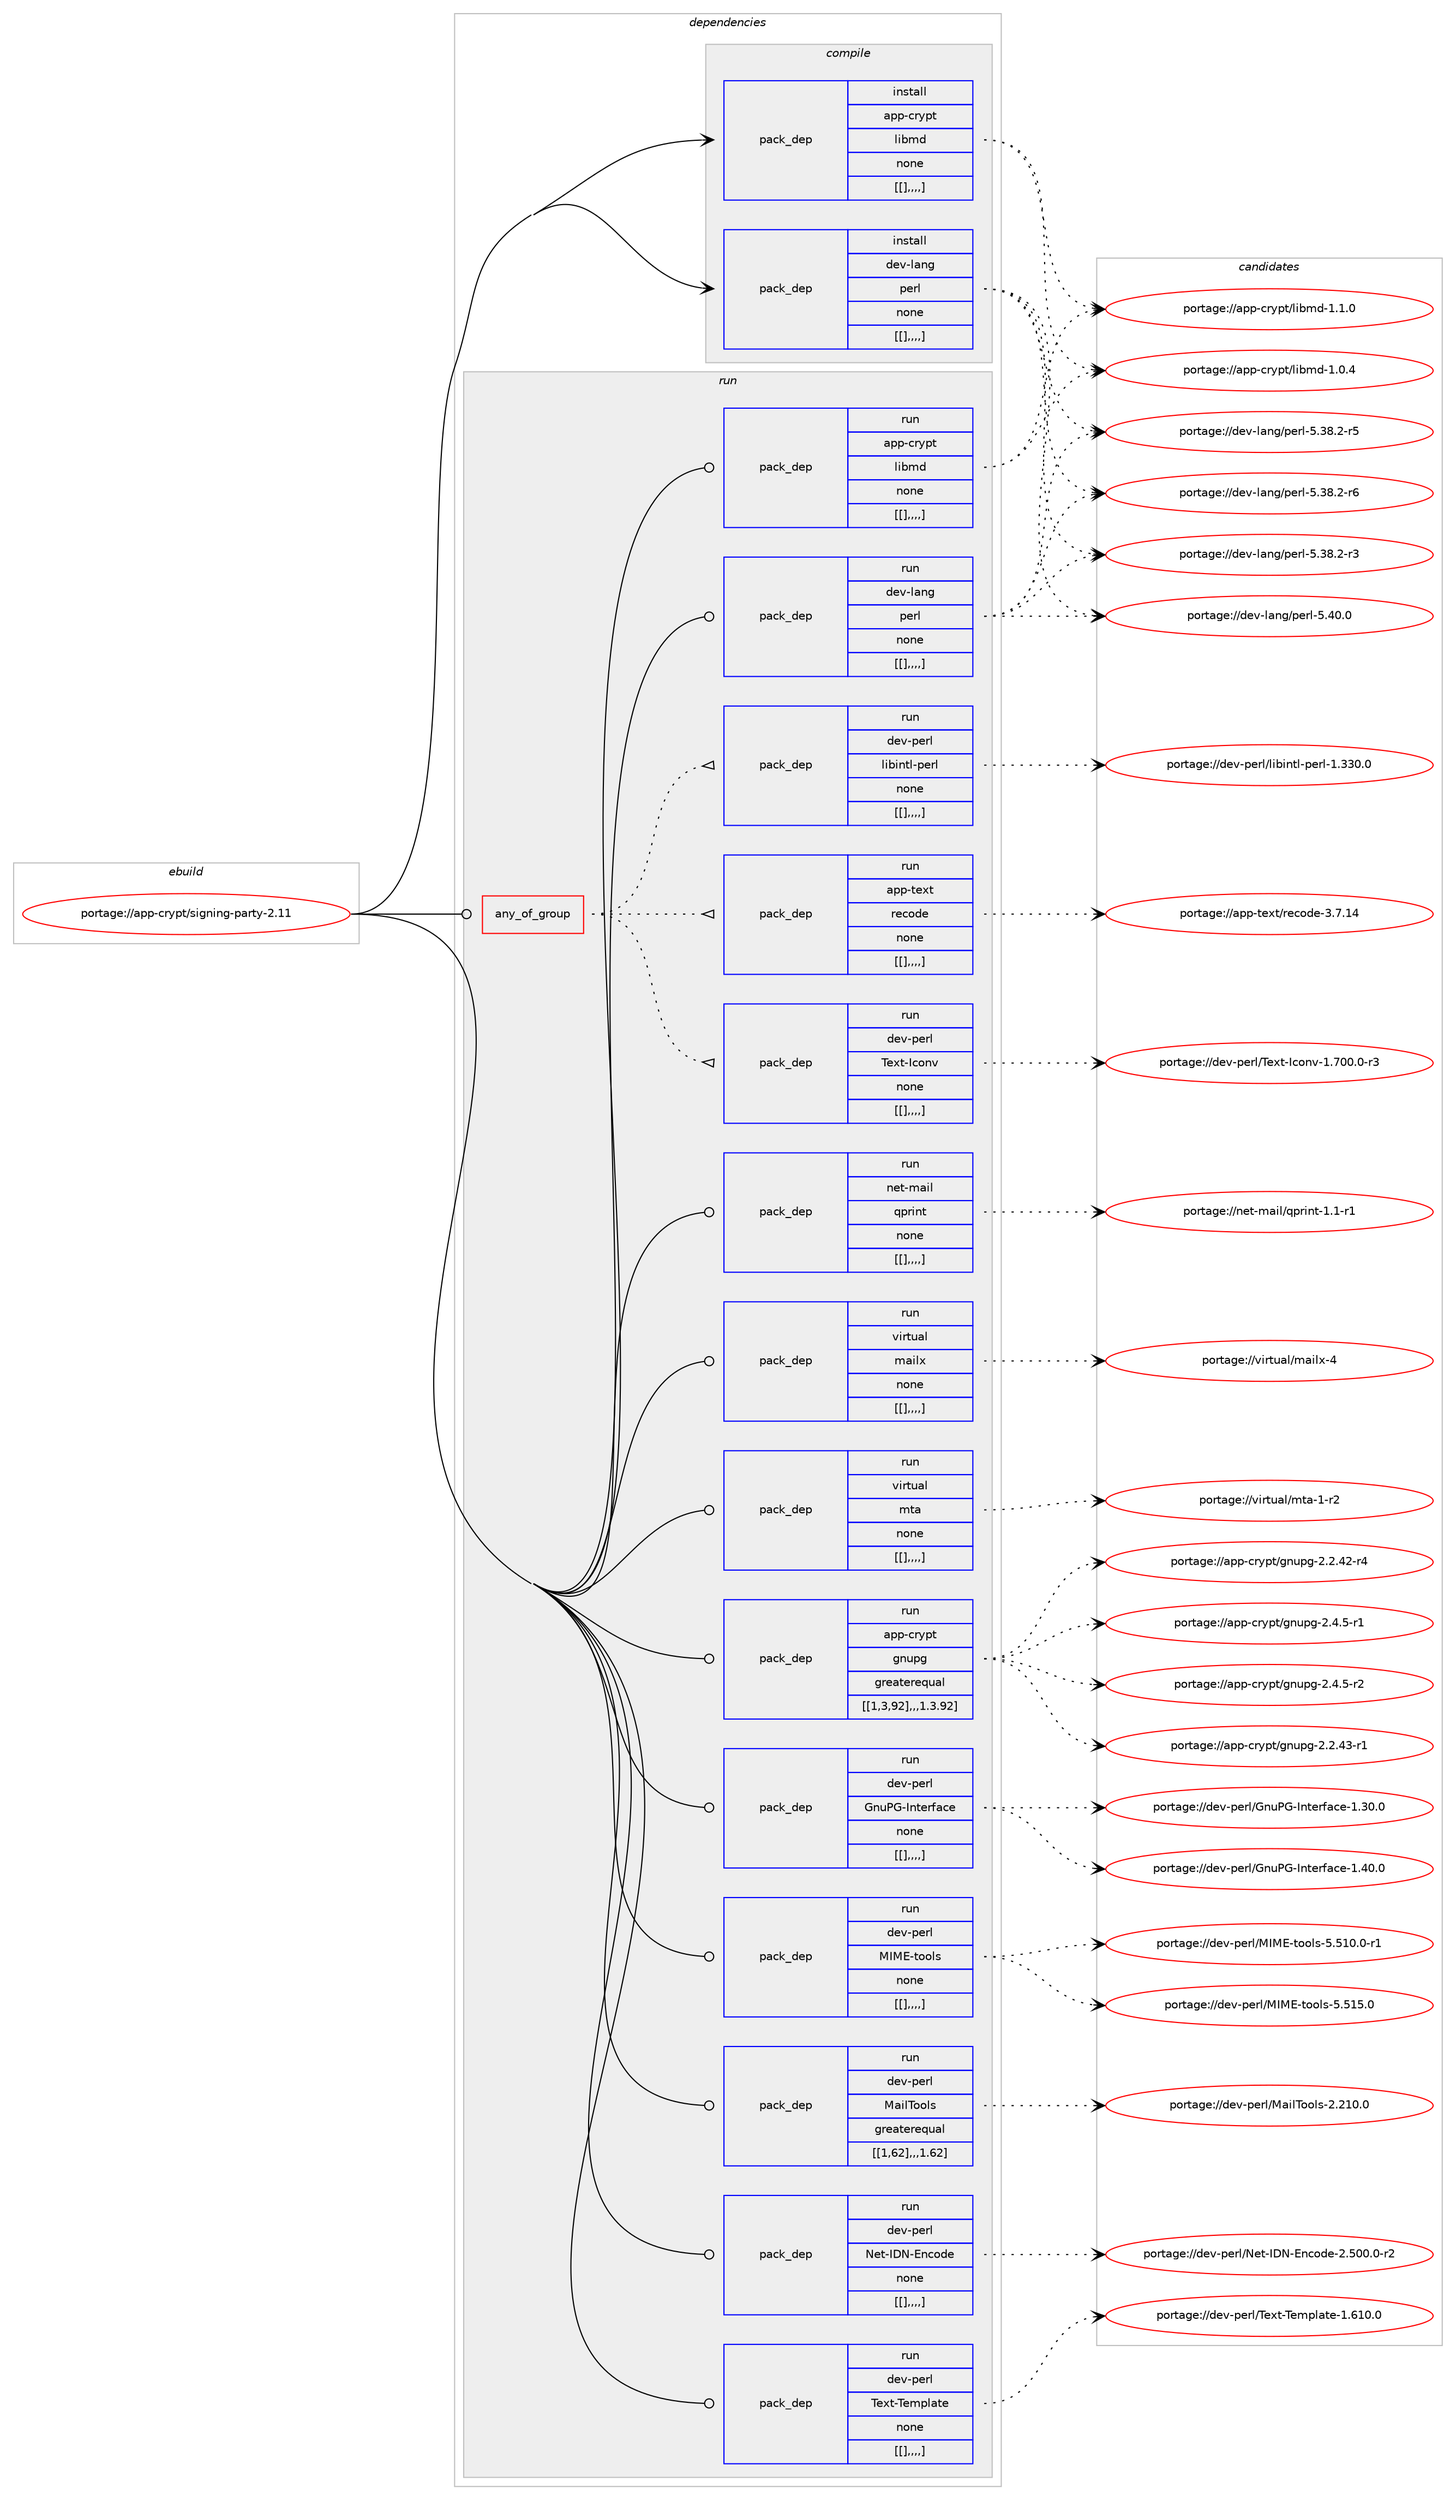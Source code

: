 digraph prolog {

# *************
# Graph options
# *************

newrank=true;
concentrate=true;
compound=true;
graph [rankdir=LR,fontname=Helvetica,fontsize=10,ranksep=1.5];#, ranksep=2.5, nodesep=0.2];
edge  [arrowhead=vee];
node  [fontname=Helvetica,fontsize=10];

# **********
# The ebuild
# **********

subgraph cluster_leftcol {
color=gray;
label=<<i>ebuild</i>>;
id [label="portage://app-crypt/signing-party-2.11", color=red, width=4, href="../app-crypt/signing-party-2.11.svg"];
}

# ****************
# The dependencies
# ****************

subgraph cluster_midcol {
color=gray;
label=<<i>dependencies</i>>;
subgraph cluster_compile {
fillcolor="#eeeeee";
style=filled;
label=<<i>compile</i>>;
subgraph pack10526 {
dependency14522 [label=<<TABLE BORDER="0" CELLBORDER="1" CELLSPACING="0" CELLPADDING="4" WIDTH="220"><TR><TD ROWSPAN="6" CELLPADDING="30">pack_dep</TD></TR><TR><TD WIDTH="110">install</TD></TR><TR><TD>app-crypt</TD></TR><TR><TD>libmd</TD></TR><TR><TD>none</TD></TR><TR><TD>[[],,,,]</TD></TR></TABLE>>, shape=none, color=blue];
}
id:e -> dependency14522:w [weight=20,style="solid",arrowhead="vee"];
subgraph pack10527 {
dependency14523 [label=<<TABLE BORDER="0" CELLBORDER="1" CELLSPACING="0" CELLPADDING="4" WIDTH="220"><TR><TD ROWSPAN="6" CELLPADDING="30">pack_dep</TD></TR><TR><TD WIDTH="110">install</TD></TR><TR><TD>dev-lang</TD></TR><TR><TD>perl</TD></TR><TR><TD>none</TD></TR><TR><TD>[[],,,,]</TD></TR></TABLE>>, shape=none, color=blue];
}
id:e -> dependency14523:w [weight=20,style="solid",arrowhead="vee"];
}
subgraph cluster_compileandrun {
fillcolor="#eeeeee";
style=filled;
label=<<i>compile and run</i>>;
}
subgraph cluster_run {
fillcolor="#eeeeee";
style=filled;
label=<<i>run</i>>;
subgraph any82 {
dependency14524 [label=<<TABLE BORDER="0" CELLBORDER="1" CELLSPACING="0" CELLPADDING="4"><TR><TD CELLPADDING="10">any_of_group</TD></TR></TABLE>>, shape=none, color=red];subgraph pack10528 {
dependency14525 [label=<<TABLE BORDER="0" CELLBORDER="1" CELLSPACING="0" CELLPADDING="4" WIDTH="220"><TR><TD ROWSPAN="6" CELLPADDING="30">pack_dep</TD></TR><TR><TD WIDTH="110">run</TD></TR><TR><TD>dev-perl</TD></TR><TR><TD>libintl-perl</TD></TR><TR><TD>none</TD></TR><TR><TD>[[],,,,]</TD></TR></TABLE>>, shape=none, color=blue];
}
dependency14524:e -> dependency14525:w [weight=20,style="dotted",arrowhead="oinv"];
subgraph pack10529 {
dependency14526 [label=<<TABLE BORDER="0" CELLBORDER="1" CELLSPACING="0" CELLPADDING="4" WIDTH="220"><TR><TD ROWSPAN="6" CELLPADDING="30">pack_dep</TD></TR><TR><TD WIDTH="110">run</TD></TR><TR><TD>dev-perl</TD></TR><TR><TD>Text-Iconv</TD></TR><TR><TD>none</TD></TR><TR><TD>[[],,,,]</TD></TR></TABLE>>, shape=none, color=blue];
}
dependency14524:e -> dependency14526:w [weight=20,style="dotted",arrowhead="oinv"];
subgraph pack10530 {
dependency14527 [label=<<TABLE BORDER="0" CELLBORDER="1" CELLSPACING="0" CELLPADDING="4" WIDTH="220"><TR><TD ROWSPAN="6" CELLPADDING="30">pack_dep</TD></TR><TR><TD WIDTH="110">run</TD></TR><TR><TD>app-text</TD></TR><TR><TD>recode</TD></TR><TR><TD>none</TD></TR><TR><TD>[[],,,,]</TD></TR></TABLE>>, shape=none, color=blue];
}
dependency14524:e -> dependency14527:w [weight=20,style="dotted",arrowhead="oinv"];
}
id:e -> dependency14524:w [weight=20,style="solid",arrowhead="odot"];
subgraph pack10531 {
dependency14528 [label=<<TABLE BORDER="0" CELLBORDER="1" CELLSPACING="0" CELLPADDING="4" WIDTH="220"><TR><TD ROWSPAN="6" CELLPADDING="30">pack_dep</TD></TR><TR><TD WIDTH="110">run</TD></TR><TR><TD>app-crypt</TD></TR><TR><TD>gnupg</TD></TR><TR><TD>greaterequal</TD></TR><TR><TD>[[1,3,92],,,1.3.92]</TD></TR></TABLE>>, shape=none, color=blue];
}
id:e -> dependency14528:w [weight=20,style="solid",arrowhead="odot"];
subgraph pack10532 {
dependency14529 [label=<<TABLE BORDER="0" CELLBORDER="1" CELLSPACING="0" CELLPADDING="4" WIDTH="220"><TR><TD ROWSPAN="6" CELLPADDING="30">pack_dep</TD></TR><TR><TD WIDTH="110">run</TD></TR><TR><TD>app-crypt</TD></TR><TR><TD>libmd</TD></TR><TR><TD>none</TD></TR><TR><TD>[[],,,,]</TD></TR></TABLE>>, shape=none, color=blue];
}
id:e -> dependency14529:w [weight=20,style="solid",arrowhead="odot"];
subgraph pack10533 {
dependency14530 [label=<<TABLE BORDER="0" CELLBORDER="1" CELLSPACING="0" CELLPADDING="4" WIDTH="220"><TR><TD ROWSPAN="6" CELLPADDING="30">pack_dep</TD></TR><TR><TD WIDTH="110">run</TD></TR><TR><TD>dev-lang</TD></TR><TR><TD>perl</TD></TR><TR><TD>none</TD></TR><TR><TD>[[],,,,]</TD></TR></TABLE>>, shape=none, color=blue];
}
id:e -> dependency14530:w [weight=20,style="solid",arrowhead="odot"];
subgraph pack10534 {
dependency14531 [label=<<TABLE BORDER="0" CELLBORDER="1" CELLSPACING="0" CELLPADDING="4" WIDTH="220"><TR><TD ROWSPAN="6" CELLPADDING="30">pack_dep</TD></TR><TR><TD WIDTH="110">run</TD></TR><TR><TD>dev-perl</TD></TR><TR><TD>GnuPG-Interface</TD></TR><TR><TD>none</TD></TR><TR><TD>[[],,,,]</TD></TR></TABLE>>, shape=none, color=blue];
}
id:e -> dependency14531:w [weight=20,style="solid",arrowhead="odot"];
subgraph pack10535 {
dependency14532 [label=<<TABLE BORDER="0" CELLBORDER="1" CELLSPACING="0" CELLPADDING="4" WIDTH="220"><TR><TD ROWSPAN="6" CELLPADDING="30">pack_dep</TD></TR><TR><TD WIDTH="110">run</TD></TR><TR><TD>dev-perl</TD></TR><TR><TD>MIME-tools</TD></TR><TR><TD>none</TD></TR><TR><TD>[[],,,,]</TD></TR></TABLE>>, shape=none, color=blue];
}
id:e -> dependency14532:w [weight=20,style="solid",arrowhead="odot"];
subgraph pack10536 {
dependency14533 [label=<<TABLE BORDER="0" CELLBORDER="1" CELLSPACING="0" CELLPADDING="4" WIDTH="220"><TR><TD ROWSPAN="6" CELLPADDING="30">pack_dep</TD></TR><TR><TD WIDTH="110">run</TD></TR><TR><TD>dev-perl</TD></TR><TR><TD>MailTools</TD></TR><TR><TD>greaterequal</TD></TR><TR><TD>[[1,62],,,1.62]</TD></TR></TABLE>>, shape=none, color=blue];
}
id:e -> dependency14533:w [weight=20,style="solid",arrowhead="odot"];
subgraph pack10537 {
dependency14534 [label=<<TABLE BORDER="0" CELLBORDER="1" CELLSPACING="0" CELLPADDING="4" WIDTH="220"><TR><TD ROWSPAN="6" CELLPADDING="30">pack_dep</TD></TR><TR><TD WIDTH="110">run</TD></TR><TR><TD>dev-perl</TD></TR><TR><TD>Net-IDN-Encode</TD></TR><TR><TD>none</TD></TR><TR><TD>[[],,,,]</TD></TR></TABLE>>, shape=none, color=blue];
}
id:e -> dependency14534:w [weight=20,style="solid",arrowhead="odot"];
subgraph pack10538 {
dependency14535 [label=<<TABLE BORDER="0" CELLBORDER="1" CELLSPACING="0" CELLPADDING="4" WIDTH="220"><TR><TD ROWSPAN="6" CELLPADDING="30">pack_dep</TD></TR><TR><TD WIDTH="110">run</TD></TR><TR><TD>dev-perl</TD></TR><TR><TD>Text-Template</TD></TR><TR><TD>none</TD></TR><TR><TD>[[],,,,]</TD></TR></TABLE>>, shape=none, color=blue];
}
id:e -> dependency14535:w [weight=20,style="solid",arrowhead="odot"];
subgraph pack10539 {
dependency14536 [label=<<TABLE BORDER="0" CELLBORDER="1" CELLSPACING="0" CELLPADDING="4" WIDTH="220"><TR><TD ROWSPAN="6" CELLPADDING="30">pack_dep</TD></TR><TR><TD WIDTH="110">run</TD></TR><TR><TD>net-mail</TD></TR><TR><TD>qprint</TD></TR><TR><TD>none</TD></TR><TR><TD>[[],,,,]</TD></TR></TABLE>>, shape=none, color=blue];
}
id:e -> dependency14536:w [weight=20,style="solid",arrowhead="odot"];
subgraph pack10540 {
dependency14537 [label=<<TABLE BORDER="0" CELLBORDER="1" CELLSPACING="0" CELLPADDING="4" WIDTH="220"><TR><TD ROWSPAN="6" CELLPADDING="30">pack_dep</TD></TR><TR><TD WIDTH="110">run</TD></TR><TR><TD>virtual</TD></TR><TR><TD>mailx</TD></TR><TR><TD>none</TD></TR><TR><TD>[[],,,,]</TD></TR></TABLE>>, shape=none, color=blue];
}
id:e -> dependency14537:w [weight=20,style="solid",arrowhead="odot"];
subgraph pack10541 {
dependency14538 [label=<<TABLE BORDER="0" CELLBORDER="1" CELLSPACING="0" CELLPADDING="4" WIDTH="220"><TR><TD ROWSPAN="6" CELLPADDING="30">pack_dep</TD></TR><TR><TD WIDTH="110">run</TD></TR><TR><TD>virtual</TD></TR><TR><TD>mta</TD></TR><TR><TD>none</TD></TR><TR><TD>[[],,,,]</TD></TR></TABLE>>, shape=none, color=blue];
}
id:e -> dependency14538:w [weight=20,style="solid",arrowhead="odot"];
}
}

# **************
# The candidates
# **************

subgraph cluster_choices {
rank=same;
color=gray;
label=<<i>candidates</i>>;

subgraph choice10526 {
color=black;
nodesep=1;
choice9711211245991141211121164710810598109100454946494648 [label="portage://app-crypt/libmd-1.1.0", color=red, width=4,href="../app-crypt/libmd-1.1.0.svg"];
choice9711211245991141211121164710810598109100454946484652 [label="portage://app-crypt/libmd-1.0.4", color=red, width=4,href="../app-crypt/libmd-1.0.4.svg"];
dependency14522:e -> choice9711211245991141211121164710810598109100454946494648:w [style=dotted,weight="100"];
dependency14522:e -> choice9711211245991141211121164710810598109100454946484652:w [style=dotted,weight="100"];
}
subgraph choice10527 {
color=black;
nodesep=1;
choice10010111845108971101034711210111410845534652484648 [label="portage://dev-lang/perl-5.40.0", color=red, width=4,href="../dev-lang/perl-5.40.0.svg"];
choice100101118451089711010347112101114108455346515646504511454 [label="portage://dev-lang/perl-5.38.2-r6", color=red, width=4,href="../dev-lang/perl-5.38.2-r6.svg"];
choice100101118451089711010347112101114108455346515646504511453 [label="portage://dev-lang/perl-5.38.2-r5", color=red, width=4,href="../dev-lang/perl-5.38.2-r5.svg"];
choice100101118451089711010347112101114108455346515646504511451 [label="portage://dev-lang/perl-5.38.2-r3", color=red, width=4,href="../dev-lang/perl-5.38.2-r3.svg"];
dependency14523:e -> choice10010111845108971101034711210111410845534652484648:w [style=dotted,weight="100"];
dependency14523:e -> choice100101118451089711010347112101114108455346515646504511454:w [style=dotted,weight="100"];
dependency14523:e -> choice100101118451089711010347112101114108455346515646504511453:w [style=dotted,weight="100"];
dependency14523:e -> choice100101118451089711010347112101114108455346515646504511451:w [style=dotted,weight="100"];
}
subgraph choice10528 {
color=black;
nodesep=1;
choice100101118451121011141084710810598105110116108451121011141084549465151484648 [label="portage://dev-perl/libintl-perl-1.330.0", color=red, width=4,href="../dev-perl/libintl-perl-1.330.0.svg"];
dependency14525:e -> choice100101118451121011141084710810598105110116108451121011141084549465151484648:w [style=dotted,weight="100"];
}
subgraph choice10529 {
color=black;
nodesep=1;
choice10010111845112101114108478410112011645739911111011845494655484846484511451 [label="portage://dev-perl/Text-Iconv-1.700.0-r3", color=red, width=4,href="../dev-perl/Text-Iconv-1.700.0-r3.svg"];
dependency14526:e -> choice10010111845112101114108478410112011645739911111011845494655484846484511451:w [style=dotted,weight="100"];
}
subgraph choice10530 {
color=black;
nodesep=1;
choice9711211245116101120116471141019911110010145514655464952 [label="portage://app-text/recode-3.7.14", color=red, width=4,href="../app-text/recode-3.7.14.svg"];
dependency14527:e -> choice9711211245116101120116471141019911110010145514655464952:w [style=dotted,weight="100"];
}
subgraph choice10531 {
color=black;
nodesep=1;
choice971121124599114121112116471031101171121034550465246534511450 [label="portage://app-crypt/gnupg-2.4.5-r2", color=red, width=4,href="../app-crypt/gnupg-2.4.5-r2.svg"];
choice971121124599114121112116471031101171121034550465246534511449 [label="portage://app-crypt/gnupg-2.4.5-r1", color=red, width=4,href="../app-crypt/gnupg-2.4.5-r1.svg"];
choice97112112459911412111211647103110117112103455046504652514511449 [label="portage://app-crypt/gnupg-2.2.43-r1", color=red, width=4,href="../app-crypt/gnupg-2.2.43-r1.svg"];
choice97112112459911412111211647103110117112103455046504652504511452 [label="portage://app-crypt/gnupg-2.2.42-r4", color=red, width=4,href="../app-crypt/gnupg-2.2.42-r4.svg"];
dependency14528:e -> choice971121124599114121112116471031101171121034550465246534511450:w [style=dotted,weight="100"];
dependency14528:e -> choice971121124599114121112116471031101171121034550465246534511449:w [style=dotted,weight="100"];
dependency14528:e -> choice97112112459911412111211647103110117112103455046504652514511449:w [style=dotted,weight="100"];
dependency14528:e -> choice97112112459911412111211647103110117112103455046504652504511452:w [style=dotted,weight="100"];
}
subgraph choice10532 {
color=black;
nodesep=1;
choice9711211245991141211121164710810598109100454946494648 [label="portage://app-crypt/libmd-1.1.0", color=red, width=4,href="../app-crypt/libmd-1.1.0.svg"];
choice9711211245991141211121164710810598109100454946484652 [label="portage://app-crypt/libmd-1.0.4", color=red, width=4,href="../app-crypt/libmd-1.0.4.svg"];
dependency14529:e -> choice9711211245991141211121164710810598109100454946494648:w [style=dotted,weight="100"];
dependency14529:e -> choice9711211245991141211121164710810598109100454946484652:w [style=dotted,weight="100"];
}
subgraph choice10533 {
color=black;
nodesep=1;
choice10010111845108971101034711210111410845534652484648 [label="portage://dev-lang/perl-5.40.0", color=red, width=4,href="../dev-lang/perl-5.40.0.svg"];
choice100101118451089711010347112101114108455346515646504511454 [label="portage://dev-lang/perl-5.38.2-r6", color=red, width=4,href="../dev-lang/perl-5.38.2-r6.svg"];
choice100101118451089711010347112101114108455346515646504511453 [label="portage://dev-lang/perl-5.38.2-r5", color=red, width=4,href="../dev-lang/perl-5.38.2-r5.svg"];
choice100101118451089711010347112101114108455346515646504511451 [label="portage://dev-lang/perl-5.38.2-r3", color=red, width=4,href="../dev-lang/perl-5.38.2-r3.svg"];
dependency14530:e -> choice10010111845108971101034711210111410845534652484648:w [style=dotted,weight="100"];
dependency14530:e -> choice100101118451089711010347112101114108455346515646504511454:w [style=dotted,weight="100"];
dependency14530:e -> choice100101118451089711010347112101114108455346515646504511453:w [style=dotted,weight="100"];
dependency14530:e -> choice100101118451089711010347112101114108455346515646504511451:w [style=dotted,weight="100"];
}
subgraph choice10534 {
color=black;
nodesep=1;
choice10010111845112101114108477111011780714573110116101114102979910145494652484648 [label="portage://dev-perl/GnuPG-Interface-1.40.0", color=red, width=4,href="../dev-perl/GnuPG-Interface-1.40.0.svg"];
choice10010111845112101114108477111011780714573110116101114102979910145494651484648 [label="portage://dev-perl/GnuPG-Interface-1.30.0", color=red, width=4,href="../dev-perl/GnuPG-Interface-1.30.0.svg"];
dependency14531:e -> choice10010111845112101114108477111011780714573110116101114102979910145494652484648:w [style=dotted,weight="100"];
dependency14531:e -> choice10010111845112101114108477111011780714573110116101114102979910145494651484648:w [style=dotted,weight="100"];
}
subgraph choice10535 {
color=black;
nodesep=1;
choice100101118451121011141084777737769451161111111081154553465349534648 [label="portage://dev-perl/MIME-tools-5.515.0", color=red, width=4,href="../dev-perl/MIME-tools-5.515.0.svg"];
choice1001011184511210111410847777377694511611111110811545534653494846484511449 [label="portage://dev-perl/MIME-tools-5.510.0-r1", color=red, width=4,href="../dev-perl/MIME-tools-5.510.0-r1.svg"];
dependency14532:e -> choice100101118451121011141084777737769451161111111081154553465349534648:w [style=dotted,weight="100"];
dependency14532:e -> choice1001011184511210111410847777377694511611111110811545534653494846484511449:w [style=dotted,weight="100"];
}
subgraph choice10536 {
color=black;
nodesep=1;
choice10010111845112101114108477797105108841111111081154550465049484648 [label="portage://dev-perl/MailTools-2.210.0", color=red, width=4,href="../dev-perl/MailTools-2.210.0.svg"];
dependency14533:e -> choice10010111845112101114108477797105108841111111081154550465049484648:w [style=dotted,weight="100"];
}
subgraph choice10537 {
color=black;
nodesep=1;
choice1001011184511210111410847781011164573687845691109911110010145504653484846484511450 [label="portage://dev-perl/Net-IDN-Encode-2.500.0-r2", color=red, width=4,href="../dev-perl/Net-IDN-Encode-2.500.0-r2.svg"];
dependency14534:e -> choice1001011184511210111410847781011164573687845691109911110010145504653484846484511450:w [style=dotted,weight="100"];
}
subgraph choice10538 {
color=black;
nodesep=1;
choice1001011184511210111410847841011201164584101109112108971161014549465449484648 [label="portage://dev-perl/Text-Template-1.610.0", color=red, width=4,href="../dev-perl/Text-Template-1.610.0.svg"];
dependency14535:e -> choice1001011184511210111410847841011201164584101109112108971161014549465449484648:w [style=dotted,weight="100"];
}
subgraph choice10539 {
color=black;
nodesep=1;
choice110101116451099710510847113112114105110116454946494511449 [label="portage://net-mail/qprint-1.1-r1", color=red, width=4,href="../net-mail/qprint-1.1-r1.svg"];
dependency14536:e -> choice110101116451099710510847113112114105110116454946494511449:w [style=dotted,weight="100"];
}
subgraph choice10540 {
color=black;
nodesep=1;
choice1181051141161179710847109971051081204552 [label="portage://virtual/mailx-4", color=red, width=4,href="../virtual/mailx-4.svg"];
dependency14537:e -> choice1181051141161179710847109971051081204552:w [style=dotted,weight="100"];
}
subgraph choice10541 {
color=black;
nodesep=1;
choice11810511411611797108471091169745494511450 [label="portage://virtual/mta-1-r2", color=red, width=4,href="../virtual/mta-1-r2.svg"];
dependency14538:e -> choice11810511411611797108471091169745494511450:w [style=dotted,weight="100"];
}
}

}
